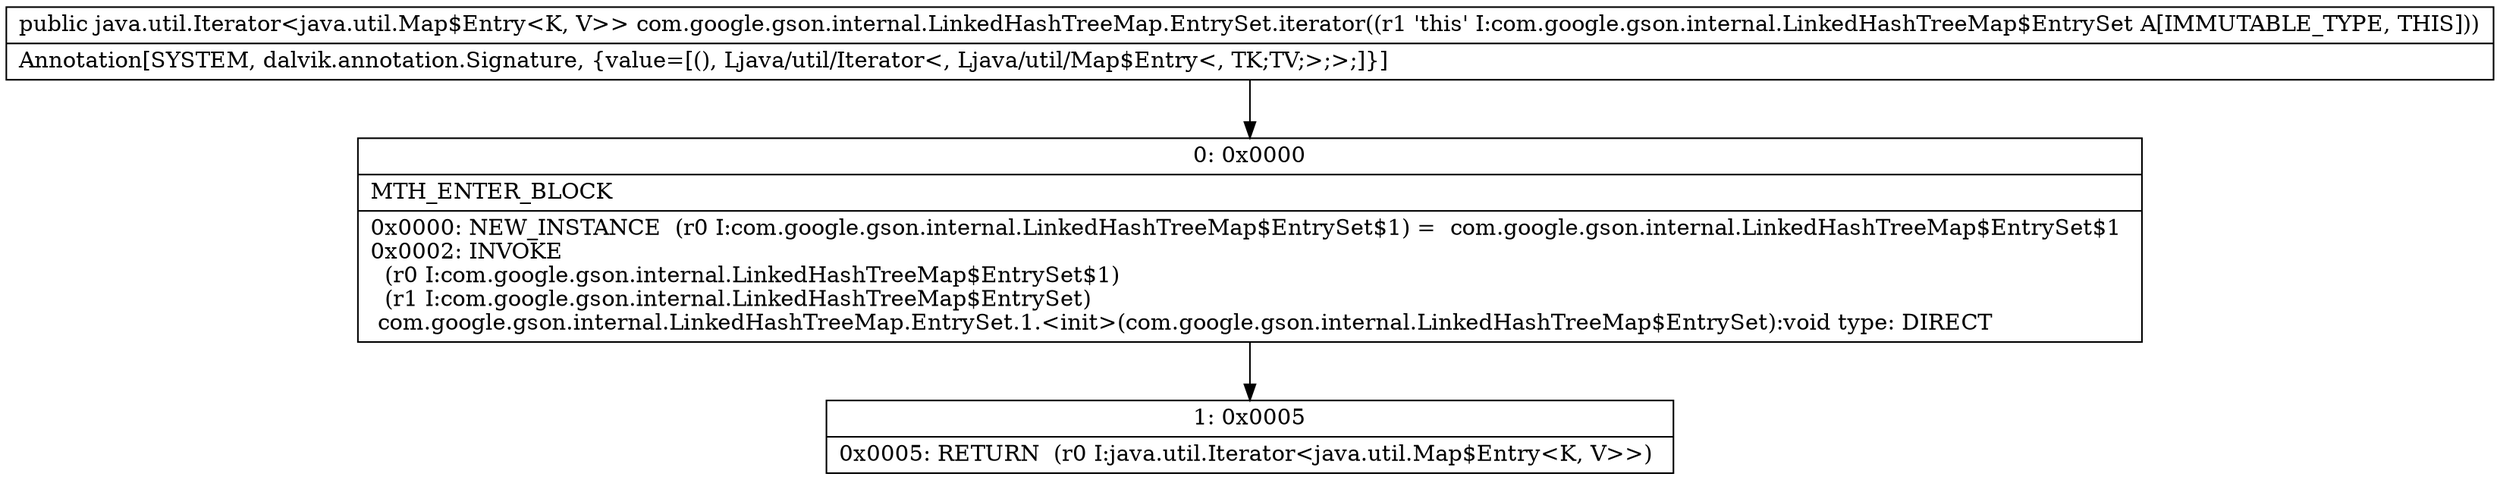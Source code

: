 digraph "CFG forcom.google.gson.internal.LinkedHashTreeMap.EntrySet.iterator()Ljava\/util\/Iterator;" {
Node_0 [shape=record,label="{0\:\ 0x0000|MTH_ENTER_BLOCK\l|0x0000: NEW_INSTANCE  (r0 I:com.google.gson.internal.LinkedHashTreeMap$EntrySet$1) =  com.google.gson.internal.LinkedHashTreeMap$EntrySet$1 \l0x0002: INVOKE  \l  (r0 I:com.google.gson.internal.LinkedHashTreeMap$EntrySet$1)\l  (r1 I:com.google.gson.internal.LinkedHashTreeMap$EntrySet)\l com.google.gson.internal.LinkedHashTreeMap.EntrySet.1.\<init\>(com.google.gson.internal.LinkedHashTreeMap$EntrySet):void type: DIRECT \l}"];
Node_1 [shape=record,label="{1\:\ 0x0005|0x0005: RETURN  (r0 I:java.util.Iterator\<java.util.Map$Entry\<K, V\>\>) \l}"];
MethodNode[shape=record,label="{public java.util.Iterator\<java.util.Map$Entry\<K, V\>\> com.google.gson.internal.LinkedHashTreeMap.EntrySet.iterator((r1 'this' I:com.google.gson.internal.LinkedHashTreeMap$EntrySet A[IMMUTABLE_TYPE, THIS]))  | Annotation[SYSTEM, dalvik.annotation.Signature, \{value=[(), Ljava\/util\/Iterator\<, Ljava\/util\/Map$Entry\<, TK;TV;\>;\>;]\}]\l}"];
MethodNode -> Node_0;
Node_0 -> Node_1;
}

